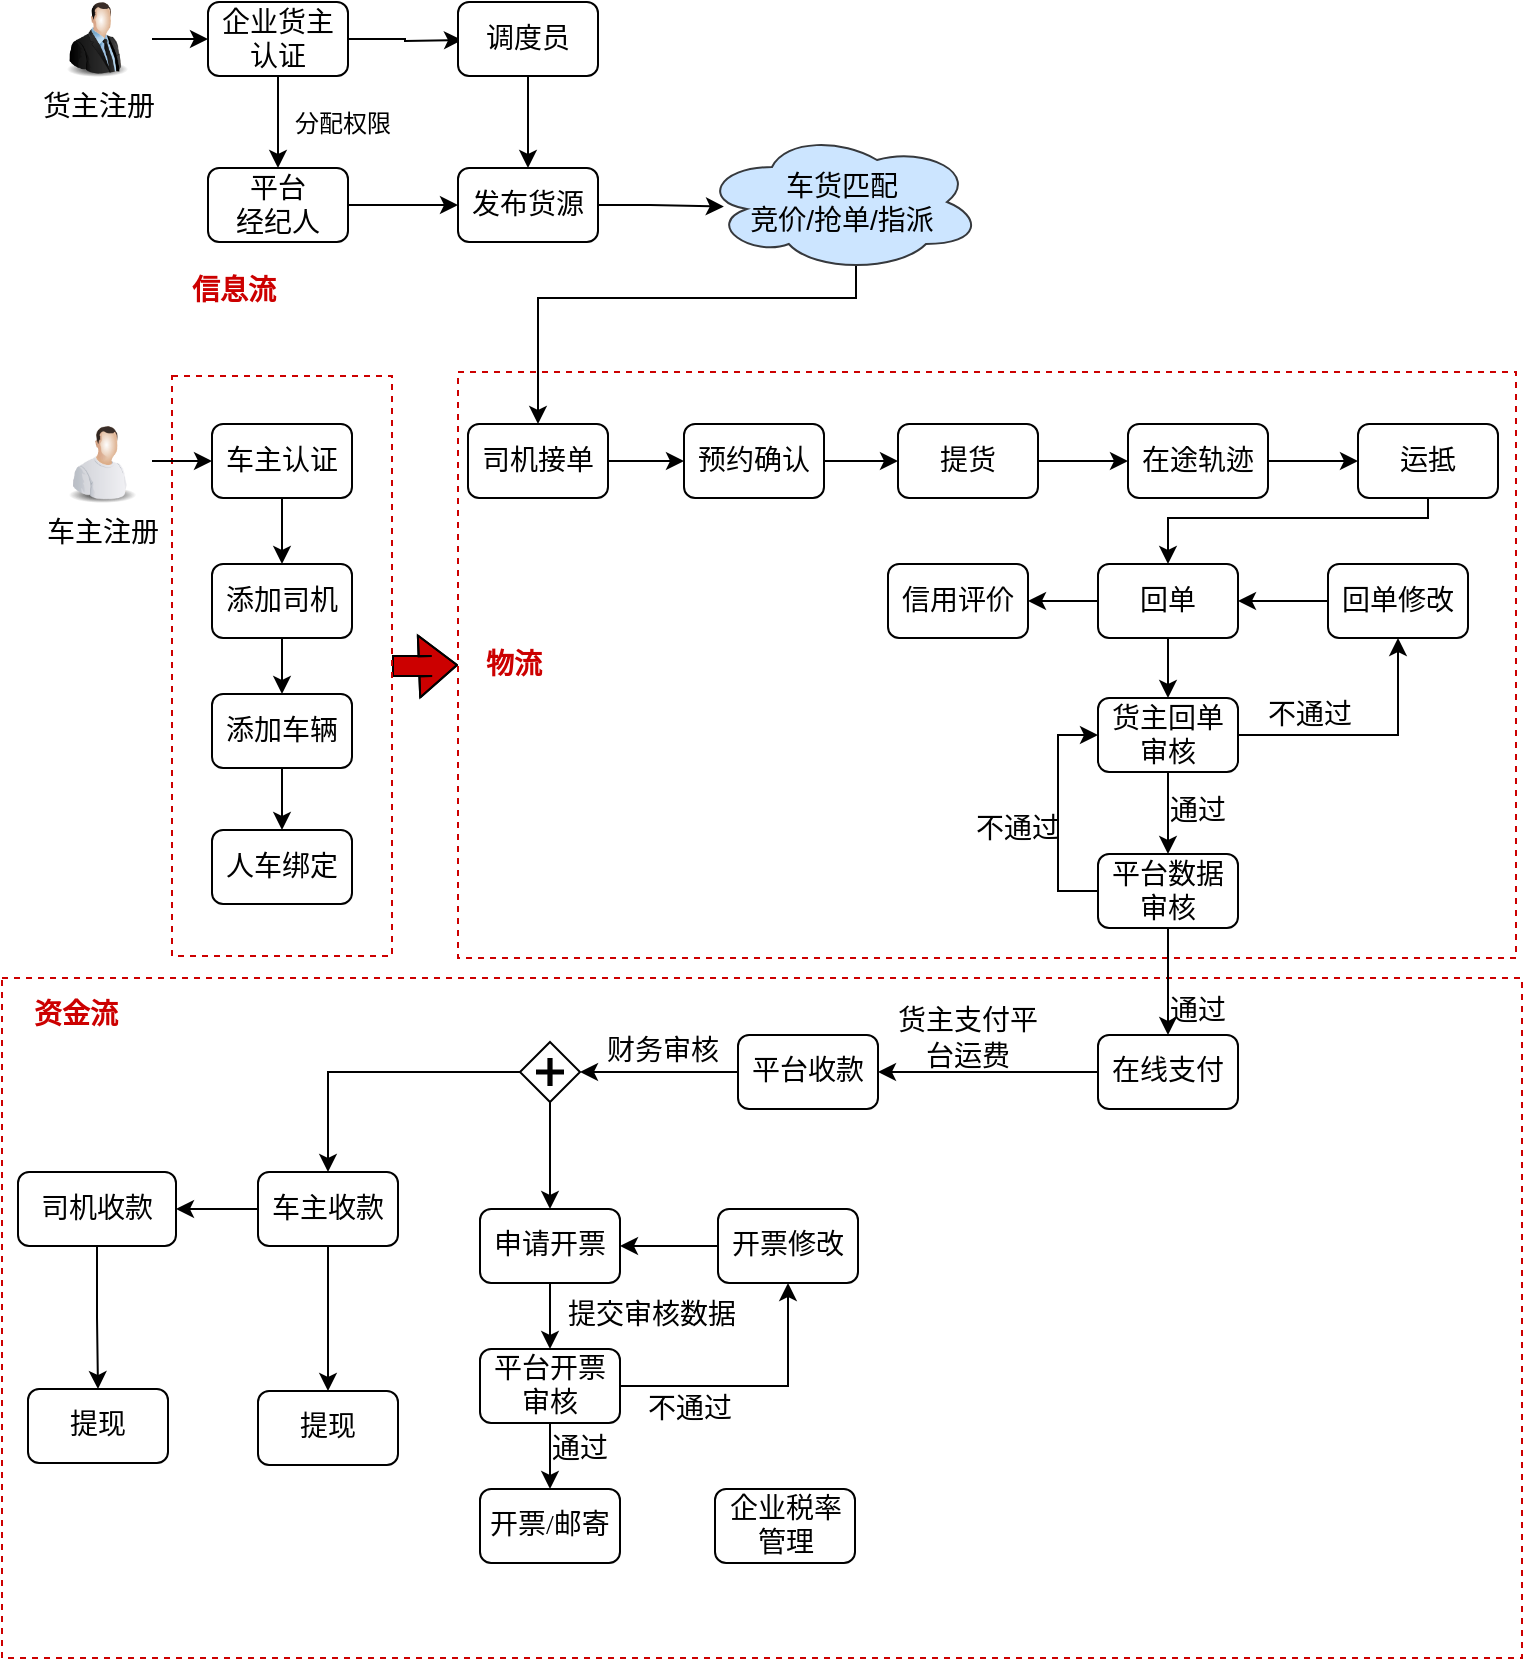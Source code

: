 <mxfile version="12.4.3" type="github" pages="1">
  <diagram id="qYqDt66bANYwKAUjIp7B" name="第 1 页">
    <mxGraphModel dx="854" dy="478" grid="1" gridSize="10" guides="1" tooltips="1" connect="1" arrows="1" fold="1" page="1" pageScale="1" pageWidth="827" pageHeight="1169" math="0" shadow="0">
      <root>
        <mxCell id="0"/>
        <mxCell id="1" parent="0"/>
        <mxCell id="UOtFKl8LUJkK913McRi7-26" value="" style="edgeStyle=orthogonalEdgeStyle;rounded=0;orthogonalLoop=1;jettySize=auto;html=1;fontSize=12;shape=flexArrow;fillColor=#CC0000;strokeColor=#000000;" parent="1" source="UOtFKl8LUJkK913McRi7-21" target="28vUUWtY91V1V11K80DQ-86" edge="1">
          <mxGeometry relative="1" as="geometry"/>
        </mxCell>
        <mxCell id="UOtFKl8LUJkK913McRi7-21" value="" style="rounded=0;whiteSpace=wrap;html=1;shadow=0;glass=0;dashed=1;comic=0;fontSize=12;strokeColor=#CC0000;" parent="1" vertex="1">
          <mxGeometry x="125" y="209" width="110" height="290" as="geometry"/>
        </mxCell>
        <mxCell id="28vUUWtY91V1V11K80DQ-142" value="" style="rounded=0;whiteSpace=wrap;html=1;shadow=0;dashed=1;strokeWidth=1;fontFamily=Verdana;fontSize=14;fillColor=none;strokeColor=#CC0000;" parent="1" vertex="1">
          <mxGeometry x="40" y="510" width="760" height="340" as="geometry"/>
        </mxCell>
        <mxCell id="28vUUWtY91V1V11K80DQ-86" value="" style="rounded=0;whiteSpace=wrap;html=1;shadow=0;strokeWidth=1;fontFamily=Verdana;fontSize=14;dashed=1;strokeColor=#CC0000;" parent="1" vertex="1">
          <mxGeometry x="268" y="207" width="529" height="293" as="geometry"/>
        </mxCell>
        <mxCell id="fRjOnY-xZo_MZWheay3A-4" style="edgeStyle=orthogonalEdgeStyle;rounded=0;orthogonalLoop=1;jettySize=auto;html=1;entryX=0;entryY=0.5;entryDx=0;entryDy=0;strokeColor=#000000;fontSize=12;fontColor=#CC0000;" edge="1" parent="1" source="28vUUWtY91V1V11K80DQ-2" target="fRjOnY-xZo_MZWheay3A-1">
          <mxGeometry relative="1" as="geometry"/>
        </mxCell>
        <mxCell id="28vUUWtY91V1V11K80DQ-2" value="司机接单" style="rounded=1;whiteSpace=wrap;html=1;shadow=0;labelBackgroundColor=none;strokeWidth=1;fontFamily=Verdana;fontSize=14;align=center;" parent="1" vertex="1">
          <mxGeometry x="273" y="233" width="70" height="37" as="geometry"/>
        </mxCell>
        <mxCell id="28vUUWtY91V1V11K80DQ-3" value="" style="edgeStyle=orthogonalEdgeStyle;rounded=0;orthogonalLoop=1;jettySize=auto;html=1;fontSize=14;fillColor=#e51400;strokeColor=#000000;" parent="1" source="28vUUWtY91V1V11K80DQ-4" target="28vUUWtY91V1V11K80DQ-6" edge="1">
          <mxGeometry relative="1" as="geometry"/>
        </mxCell>
        <mxCell id="28vUUWtY91V1V11K80DQ-4" value="提货" style="rounded=1;whiteSpace=wrap;html=1;shadow=0;labelBackgroundColor=none;strokeWidth=1;fontFamily=Verdana;fontSize=14;align=center;" parent="1" vertex="1">
          <mxGeometry x="488" y="233" width="70" height="37" as="geometry"/>
        </mxCell>
        <mxCell id="28vUUWtY91V1V11K80DQ-5" value="" style="edgeStyle=orthogonalEdgeStyle;rounded=0;orthogonalLoop=1;jettySize=auto;html=1;fontSize=14;fillColor=#e51400;strokeColor=#000000;" parent="1" source="28vUUWtY91V1V11K80DQ-6" target="28vUUWtY91V1V11K80DQ-7" edge="1">
          <mxGeometry relative="1" as="geometry"/>
        </mxCell>
        <mxCell id="28vUUWtY91V1V11K80DQ-6" value="在途轨迹" style="rounded=1;whiteSpace=wrap;html=1;shadow=0;labelBackgroundColor=none;strokeWidth=1;fontFamily=Verdana;fontSize=14;align=center;" parent="1" vertex="1">
          <mxGeometry x="603" y="233" width="70" height="37" as="geometry"/>
        </mxCell>
        <mxCell id="28vUUWtY91V1V11K80DQ-9" value="" style="edgeStyle=orthogonalEdgeStyle;rounded=0;orthogonalLoop=1;jettySize=auto;html=1;fontSize=14;fillColor=#e51400;strokeColor=#000000;" parent="1" source="28vUUWtY91V1V11K80DQ-7" target="28vUUWtY91V1V11K80DQ-8" edge="1">
          <mxGeometry relative="1" as="geometry">
            <Array as="points">
              <mxPoint x="753" y="280"/>
              <mxPoint x="623" y="280"/>
            </Array>
          </mxGeometry>
        </mxCell>
        <mxCell id="28vUUWtY91V1V11K80DQ-7" value="运抵" style="rounded=1;whiteSpace=wrap;html=1;shadow=0;labelBackgroundColor=none;strokeWidth=1;fontFamily=Verdana;fontSize=14;align=center;" parent="1" vertex="1">
          <mxGeometry x="718" y="233" width="70" height="37" as="geometry"/>
        </mxCell>
        <mxCell id="28vUUWtY91V1V11K80DQ-15" value="" style="edgeStyle=orthogonalEdgeStyle;rounded=0;orthogonalLoop=1;jettySize=auto;html=1;fontSize=14;fillColor=#e51400;strokeColor=#000000;" parent="1" source="28vUUWtY91V1V11K80DQ-8" target="28vUUWtY91V1V11K80DQ-14" edge="1">
          <mxGeometry relative="1" as="geometry"/>
        </mxCell>
        <mxCell id="UOtFKl8LUJkK913McRi7-37" value="" style="edgeStyle=orthogonalEdgeStyle;rounded=0;orthogonalLoop=1;jettySize=auto;html=1;strokeColor=#000000;fontSize=12;fontColor=#CC0000;" parent="1" source="28vUUWtY91V1V11K80DQ-8" target="UOtFKl8LUJkK913McRi7-36" edge="1">
          <mxGeometry relative="1" as="geometry"/>
        </mxCell>
        <mxCell id="28vUUWtY91V1V11K80DQ-8" value="回单" style="rounded=1;whiteSpace=wrap;html=1;shadow=0;labelBackgroundColor=none;strokeWidth=1;fontFamily=Verdana;fontSize=14;align=center;" parent="1" vertex="1">
          <mxGeometry x="588" y="303" width="70" height="37" as="geometry"/>
        </mxCell>
        <mxCell id="28vUUWtY91V1V11K80DQ-39" style="edgeStyle=orthogonalEdgeStyle;rounded=0;orthogonalLoop=1;jettySize=auto;html=1;entryX=0.5;entryY=1;entryDx=0;entryDy=0;fontSize=14;" parent="1" source="28vUUWtY91V1V11K80DQ-14" target="28vUUWtY91V1V11K80DQ-38" edge="1">
          <mxGeometry relative="1" as="geometry"/>
        </mxCell>
        <mxCell id="UOtFKl8LUJkK913McRi7-38" style="edgeStyle=orthogonalEdgeStyle;rounded=0;orthogonalLoop=1;jettySize=auto;html=1;entryX=0.5;entryY=0;entryDx=0;entryDy=0;strokeColor=#000000;fontSize=12;fontColor=#CC0000;" parent="1" source="28vUUWtY91V1V11K80DQ-14" target="iF3wOTfzOUe_LDXgfB9u-4" edge="1">
          <mxGeometry relative="1" as="geometry"/>
        </mxCell>
        <mxCell id="28vUUWtY91V1V11K80DQ-14" value="货主回单审核" style="rounded=1;whiteSpace=wrap;html=1;shadow=0;labelBackgroundColor=none;strokeWidth=1;fontFamily=Verdana;fontSize=14;align=center;" parent="1" vertex="1">
          <mxGeometry x="588" y="370" width="70" height="37" as="geometry"/>
        </mxCell>
        <mxCell id="UOtFKl8LUJkK913McRi7-39" value="" style="edgeStyle=orthogonalEdgeStyle;rounded=0;orthogonalLoop=1;jettySize=auto;html=1;strokeColor=#000000;fontSize=12;fontColor=#CC0000;" parent="1" source="iF3wOTfzOUe_LDXgfB9u-4" target="28vUUWtY91V1V11K80DQ-30" edge="1">
          <mxGeometry relative="1" as="geometry"/>
        </mxCell>
        <mxCell id="UOtFKl8LUJkK913McRi7-41" style="edgeStyle=orthogonalEdgeStyle;rounded=0;orthogonalLoop=1;jettySize=auto;html=1;entryX=0;entryY=0.5;entryDx=0;entryDy=0;strokeColor=#000000;fontSize=12;fontColor=#CC0000;exitX=0;exitY=0.5;exitDx=0;exitDy=0;" parent="1" source="iF3wOTfzOUe_LDXgfB9u-4" target="28vUUWtY91V1V11K80DQ-14" edge="1">
          <mxGeometry relative="1" as="geometry"/>
        </mxCell>
        <mxCell id="iF3wOTfzOUe_LDXgfB9u-4" value="平台数据审核" style="rounded=1;whiteSpace=wrap;html=1;shadow=0;labelBackgroundColor=none;strokeWidth=1;fontFamily=Verdana;fontSize=14;align=center;" parent="1" vertex="1">
          <mxGeometry x="588" y="448" width="70" height="37" as="geometry"/>
        </mxCell>
        <mxCell id="UOtFKl8LUJkK913McRi7-44" style="edgeStyle=orthogonalEdgeStyle;rounded=0;orthogonalLoop=1;jettySize=auto;html=1;entryX=1;entryY=0.5;entryDx=0;entryDy=0;strokeColor=#000000;fontSize=12;fontColor=#CC0000;" parent="1" source="28vUUWtY91V1V11K80DQ-30" target="28vUUWtY91V1V11K80DQ-43" edge="1">
          <mxGeometry relative="1" as="geometry"/>
        </mxCell>
        <mxCell id="28vUUWtY91V1V11K80DQ-30" value="在线支付" style="rounded=1;whiteSpace=wrap;html=1;shadow=0;labelBackgroundColor=none;strokeWidth=1;fontFamily=Verdana;fontSize=14;align=center;" parent="1" vertex="1">
          <mxGeometry x="588" y="538.5" width="70" height="37" as="geometry"/>
        </mxCell>
        <mxCell id="28vUUWtY91V1V11K80DQ-55" value="" style="edgeStyle=orthogonalEdgeStyle;rounded=0;orthogonalLoop=1;jettySize=auto;html=1;fontSize=14;" parent="1" source="28vUUWtY91V1V11K80DQ-52" target="28vUUWtY91V1V11K80DQ-54" edge="1">
          <mxGeometry relative="1" as="geometry"/>
        </mxCell>
        <mxCell id="28vUUWtY91V1V11K80DQ-52" value="申请开票" style="rounded=1;whiteSpace=wrap;html=1;shadow=0;labelBackgroundColor=none;strokeWidth=1;fontFamily=Verdana;fontSize=14;align=center;" parent="1" vertex="1">
          <mxGeometry x="279" y="625.5" width="70" height="37" as="geometry"/>
        </mxCell>
        <mxCell id="28vUUWtY91V1V11K80DQ-59" style="edgeStyle=orthogonalEdgeStyle;rounded=0;orthogonalLoop=1;jettySize=auto;html=1;entryX=0.5;entryY=1;entryDx=0;entryDy=0;fontSize=14;" parent="1" source="28vUUWtY91V1V11K80DQ-54" target="28vUUWtY91V1V11K80DQ-58" edge="1">
          <mxGeometry relative="1" as="geometry"/>
        </mxCell>
        <mxCell id="28vUUWtY91V1V11K80DQ-62" value="" style="edgeStyle=orthogonalEdgeStyle;rounded=0;orthogonalLoop=1;jettySize=auto;html=1;fontSize=14;" parent="1" source="28vUUWtY91V1V11K80DQ-54" target="28vUUWtY91V1V11K80DQ-61" edge="1">
          <mxGeometry relative="1" as="geometry"/>
        </mxCell>
        <mxCell id="28vUUWtY91V1V11K80DQ-54" value="平台开票审核" style="rounded=1;whiteSpace=wrap;html=1;shadow=0;labelBackgroundColor=none;strokeWidth=1;fontFamily=Verdana;fontSize=14;align=center;" parent="1" vertex="1">
          <mxGeometry x="279" y="695.5" width="70" height="37" as="geometry"/>
        </mxCell>
        <mxCell id="28vUUWtY91V1V11K80DQ-61" value="开票/邮寄" style="rounded=1;whiteSpace=wrap;html=1;shadow=0;labelBackgroundColor=none;strokeWidth=1;fontFamily=Verdana;fontSize=14;align=center;" parent="1" vertex="1">
          <mxGeometry x="279" y="765.5" width="70" height="37" as="geometry"/>
        </mxCell>
        <mxCell id="iF3wOTfzOUe_LDXgfB9u-13" style="edgeStyle=orthogonalEdgeStyle;rounded=0;orthogonalLoop=1;jettySize=auto;html=1;fontSize=14;entryX=1;entryY=0.5;entryDx=0;entryDy=0;fillColor=#e51400;strokeColor=#000000;" parent="1" source="28vUUWtY91V1V11K80DQ-43" target="iF3wOTfzOUe_LDXgfB9u-12" edge="1">
          <mxGeometry relative="1" as="geometry">
            <mxPoint x="308" y="556.5" as="targetPoint"/>
          </mxGeometry>
        </mxCell>
        <mxCell id="28vUUWtY91V1V11K80DQ-43" value="平台收款" style="rounded=1;whiteSpace=wrap;html=1;shadow=0;labelBackgroundColor=none;strokeWidth=1;fontFamily=Verdana;fontSize=14;align=center;" parent="1" vertex="1">
          <mxGeometry x="408" y="538.5" width="70" height="37" as="geometry"/>
        </mxCell>
        <mxCell id="28vUUWtY91V1V11K80DQ-85" value="" style="edgeStyle=orthogonalEdgeStyle;rounded=0;orthogonalLoop=1;jettySize=auto;html=1;fontFamily=Verdana;fontSize=14;" parent="1" source="28vUUWtY91V1V11K80DQ-45" target="28vUUWtY91V1V11K80DQ-84" edge="1">
          <mxGeometry relative="1" as="geometry"/>
        </mxCell>
        <mxCell id="UOtFKl8LUJkK913McRi7-50" style="edgeStyle=orthogonalEdgeStyle;rounded=0;orthogonalLoop=1;jettySize=auto;html=1;entryX=1;entryY=0.5;entryDx=0;entryDy=0;strokeColor=#000000;fontSize=12;fontColor=#CC0000;" parent="1" source="28vUUWtY91V1V11K80DQ-45" target="28vUUWtY91V1V11K80DQ-129" edge="1">
          <mxGeometry relative="1" as="geometry"/>
        </mxCell>
        <mxCell id="28vUUWtY91V1V11K80DQ-45" value="车主收款" style="rounded=1;whiteSpace=wrap;html=1;shadow=0;labelBackgroundColor=none;strokeWidth=1;fontFamily=Verdana;fontSize=14;align=center;" parent="1" vertex="1">
          <mxGeometry x="168" y="607" width="70" height="37" as="geometry"/>
        </mxCell>
        <mxCell id="28vUUWtY91V1V11K80DQ-84" value="提现" style="rounded=1;whiteSpace=wrap;html=1;shadow=0;labelBackgroundColor=none;strokeWidth=1;fontFamily=Verdana;fontSize=14;align=center;" parent="1" vertex="1">
          <mxGeometry x="168" y="716.5" width="70" height="37" as="geometry"/>
        </mxCell>
        <mxCell id="UOtFKl8LUJkK913McRi7-24" style="edgeStyle=orthogonalEdgeStyle;rounded=0;orthogonalLoop=1;jettySize=auto;html=1;entryX=0.5;entryY=0;entryDx=0;entryDy=0;fontSize=12;" parent="1" source="28vUUWtY91V1V11K80DQ-10" target="UOtFKl8LUJkK913McRi7-9" edge="1">
          <mxGeometry relative="1" as="geometry"/>
        </mxCell>
        <mxCell id="28vUUWtY91V1V11K80DQ-10" value="车主认证" style="rounded=1;whiteSpace=wrap;html=1;shadow=0;labelBackgroundColor=none;strokeWidth=1;fontFamily=Verdana;fontSize=14;align=center;" parent="1" vertex="1">
          <mxGeometry x="145" y="233" width="70" height="37" as="geometry"/>
        </mxCell>
        <mxCell id="28vUUWtY91V1V11K80DQ-29" style="edgeStyle=orthogonalEdgeStyle;rounded=0;orthogonalLoop=1;jettySize=auto;html=1;entryX=0.078;entryY=0.533;entryDx=0;entryDy=0;entryPerimeter=0;fontSize=14;fillColor=#e51400;strokeColor=#000000;" parent="1" source="28vUUWtY91V1V11K80DQ-17" target="6LW1AeHPkMDRcIlr9ZgV-1" edge="1">
          <mxGeometry relative="1" as="geometry"/>
        </mxCell>
        <mxCell id="28vUUWtY91V1V11K80DQ-17" value="发布货源" style="rounded=1;whiteSpace=wrap;html=1;shadow=0;labelBackgroundColor=none;strokeWidth=1;fontFamily=Verdana;fontSize=14;align=center;" parent="1" vertex="1">
          <mxGeometry x="268" y="105" width="70" height="37" as="geometry"/>
        </mxCell>
        <mxCell id="28vUUWtY91V1V11K80DQ-23" value="" style="edgeStyle=orthogonalEdgeStyle;rounded=0;orthogonalLoop=1;jettySize=auto;html=1;fontSize=14;" parent="1" source="28vUUWtY91V1V11K80DQ-24" target="28vUUWtY91V1V11K80DQ-17" edge="1">
          <mxGeometry relative="1" as="geometry"/>
        </mxCell>
        <mxCell id="28vUUWtY91V1V11K80DQ-24" value="平台&lt;br&gt;经纪人" style="rounded=1;whiteSpace=wrap;html=1;shadow=0;labelBackgroundColor=none;strokeWidth=1;fontFamily=Verdana;fontSize=14;align=center;" parent="1" vertex="1">
          <mxGeometry x="143" y="105" width="70" height="37" as="geometry"/>
        </mxCell>
        <mxCell id="28vUUWtY91V1V11K80DQ-40" value="" style="edgeStyle=orthogonalEdgeStyle;rounded=0;orthogonalLoop=1;jettySize=auto;html=1;fontSize=14;" parent="1" source="28vUUWtY91V1V11K80DQ-38" target="28vUUWtY91V1V11K80DQ-8" edge="1">
          <mxGeometry relative="1" as="geometry"/>
        </mxCell>
        <mxCell id="28vUUWtY91V1V11K80DQ-38" value="回单修改" style="rounded=1;whiteSpace=wrap;html=1;shadow=0;labelBackgroundColor=none;strokeWidth=1;fontFamily=Verdana;fontSize=14;align=center;" parent="1" vertex="1">
          <mxGeometry x="703" y="303" width="70" height="37" as="geometry"/>
        </mxCell>
        <mxCell id="28vUUWtY91V1V11K80DQ-49" value="&lt;span style=&quot;font-family: verdana; font-size: 14px;&quot;&gt;货主支付平台运费&lt;/span&gt;" style="text;html=1;strokeColor=none;fillColor=none;align=center;verticalAlign=middle;whiteSpace=wrap;rounded=0;fontSize=14;" parent="1" vertex="1">
          <mxGeometry x="483" y="530" width="80" height="20" as="geometry"/>
        </mxCell>
        <mxCell id="28vUUWtY91V1V11K80DQ-131" style="edgeStyle=orthogonalEdgeStyle;rounded=0;orthogonalLoop=1;jettySize=auto;html=1;entryX=1;entryY=0.5;entryDx=0;entryDy=0;fontFamily=Verdana;fontSize=14;" parent="1" source="28vUUWtY91V1V11K80DQ-58" target="28vUUWtY91V1V11K80DQ-52" edge="1">
          <mxGeometry relative="1" as="geometry"/>
        </mxCell>
        <mxCell id="28vUUWtY91V1V11K80DQ-58" value="开票修改" style="rounded=1;whiteSpace=wrap;html=1;shadow=0;labelBackgroundColor=none;strokeWidth=1;fontFamily=Verdana;fontSize=14;align=center;" parent="1" vertex="1">
          <mxGeometry x="398" y="625.5" width="70" height="37" as="geometry"/>
        </mxCell>
        <mxCell id="28vUUWtY91V1V11K80DQ-79" value="不通过" style="text;html=1;strokeColor=none;fillColor=none;align=center;verticalAlign=middle;whiteSpace=wrap;rounded=0;shadow=0;fontFamily=Verdana;fontSize=14;" parent="1" vertex="1">
          <mxGeometry x="670" y="369" width="48" height="20" as="geometry"/>
        </mxCell>
        <mxCell id="28vUUWtY91V1V11K80DQ-80" value="通过" style="text;html=1;strokeColor=none;fillColor=none;align=center;verticalAlign=middle;whiteSpace=wrap;rounded=0;shadow=0;fontFamily=Verdana;fontSize=14;" parent="1" vertex="1">
          <mxGeometry x="618" y="417" width="40" height="20" as="geometry"/>
        </mxCell>
        <mxCell id="28vUUWtY91V1V11K80DQ-87" value="物流" style="text;html=1;strokeColor=none;fillColor=none;align=center;verticalAlign=middle;whiteSpace=wrap;rounded=0;shadow=0;dashed=1;fontFamily=Verdana;fontSize=14;fontStyle=1;fontColor=#CC0000;" parent="1" vertex="1">
          <mxGeometry x="249" y="343.5" width="94" height="20" as="geometry"/>
        </mxCell>
        <mxCell id="28vUUWtY91V1V11K80DQ-100" value="" style="edgeStyle=orthogonalEdgeStyle;rounded=0;orthogonalLoop=1;jettySize=auto;html=1;fontFamily=Verdana;fontSize=14;" parent="1" source="28vUUWtY91V1V11K80DQ-90" target="28vUUWtY91V1V11K80DQ-10" edge="1">
          <mxGeometry relative="1" as="geometry"/>
        </mxCell>
        <mxCell id="28vUUWtY91V1V11K80DQ-90" value="车主注册" style="image;html=1;labelBackgroundColor=#ffffff;image=img/lib/clip_art/people/Worker_Man_128x128.png;rounded=1;shadow=0;dashed=1;strokeWidth=1;fontFamily=Verdana;fontSize=14;" parent="1" vertex="1">
          <mxGeometry x="65" y="230" width="50" height="43" as="geometry"/>
        </mxCell>
        <mxCell id="28vUUWtY91V1V11K80DQ-98" value="" style="edgeStyle=orthogonalEdgeStyle;rounded=0;orthogonalLoop=1;jettySize=auto;html=1;fontFamily=Verdana;fontSize=14;" parent="1" source="28vUUWtY91V1V11K80DQ-94" target="28vUUWtY91V1V11K80DQ-96" edge="1">
          <mxGeometry relative="1" as="geometry"/>
        </mxCell>
        <mxCell id="28vUUWtY91V1V11K80DQ-94" value="货主注册" style="image;html=1;labelBackgroundColor=#ffffff;image=img/lib/clip_art/people/Suit_Man_128x128.png;rounded=1;shadow=0;dashed=1;strokeWidth=1;fontFamily=Verdana;fontSize=14;" parent="1" vertex="1">
          <mxGeometry x="60" y="21" width="55" height="39" as="geometry"/>
        </mxCell>
        <mxCell id="28vUUWtY91V1V11K80DQ-107" style="edgeStyle=orthogonalEdgeStyle;rounded=0;orthogonalLoop=1;jettySize=auto;html=1;entryX=0;entryY=0.5;entryDx=0;entryDy=0;fontFamily=Verdana;fontSize=14;" parent="1" source="28vUUWtY91V1V11K80DQ-96" edge="1">
          <mxGeometry relative="1" as="geometry">
            <mxPoint x="270" y="41" as="targetPoint"/>
          </mxGeometry>
        </mxCell>
        <mxCell id="UOtFKl8LUJkK913McRi7-5" style="edgeStyle=orthogonalEdgeStyle;rounded=0;orthogonalLoop=1;jettySize=auto;html=1;fontSize=12;" parent="1" source="28vUUWtY91V1V11K80DQ-96" target="28vUUWtY91V1V11K80DQ-24" edge="1">
          <mxGeometry relative="1" as="geometry"/>
        </mxCell>
        <mxCell id="28vUUWtY91V1V11K80DQ-96" value="企业货主认证" style="rounded=1;whiteSpace=wrap;html=1;shadow=0;labelBackgroundColor=none;strokeWidth=1;fontFamily=Verdana;fontSize=14;align=center;" parent="1" vertex="1">
          <mxGeometry x="143" y="22" width="70" height="37" as="geometry"/>
        </mxCell>
        <mxCell id="UOtFKl8LUJkK913McRi7-47" style="edgeStyle=orthogonalEdgeStyle;rounded=0;orthogonalLoop=1;jettySize=auto;html=1;entryX=0.5;entryY=0;entryDx=0;entryDy=0;strokeColor=#000000;fontSize=12;fontColor=#CC0000;" parent="1" source="28vUUWtY91V1V11K80DQ-112" target="28vUUWtY91V1V11K80DQ-17" edge="1">
          <mxGeometry relative="1" as="geometry"/>
        </mxCell>
        <mxCell id="28vUUWtY91V1V11K80DQ-112" value="调度员" style="rounded=1;whiteSpace=wrap;html=1;shadow=0;labelBackgroundColor=none;strokeWidth=1;fontFamily=Verdana;fontSize=14;align=center;" parent="1" vertex="1">
          <mxGeometry x="268" y="22" width="70" height="37" as="geometry"/>
        </mxCell>
        <mxCell id="28vUUWtY91V1V11K80DQ-120" value="资金流" style="text;html=1;strokeColor=none;fillColor=none;align=center;verticalAlign=middle;whiteSpace=wrap;rounded=0;shadow=0;dashed=1;fontFamily=Verdana;fontSize=14;fontStyle=1;fontColor=#CC0000;" parent="1" vertex="1">
          <mxGeometry x="48" y="518.5" width="58" height="20" as="geometry"/>
        </mxCell>
        <mxCell id="28vUUWtY91V1V11K80DQ-122" value="企业税率管理" style="rounded=1;whiteSpace=wrap;html=1;shadow=0;labelBackgroundColor=none;strokeWidth=1;fontFamily=Verdana;fontSize=14;align=center;" parent="1" vertex="1">
          <mxGeometry x="396.5" y="765.5" width="70" height="37" as="geometry"/>
        </mxCell>
        <mxCell id="28vUUWtY91V1V11K80DQ-123" value="提交审核数据" style="text;html=1;strokeColor=none;fillColor=none;align=center;verticalAlign=middle;whiteSpace=wrap;rounded=0;shadow=0;dashed=1;fontFamily=Verdana;fontSize=14;" parent="1" vertex="1">
          <mxGeometry x="322" y="669" width="86" height="20" as="geometry"/>
        </mxCell>
        <mxCell id="28vUUWtY91V1V11K80DQ-138" style="edgeStyle=orthogonalEdgeStyle;rounded=0;orthogonalLoop=1;jettySize=auto;html=1;entryX=0.5;entryY=0;entryDx=0;entryDy=0;fontFamily=Verdana;fontSize=14;" parent="1" source="28vUUWtY91V1V11K80DQ-129" target="28vUUWtY91V1V11K80DQ-137" edge="1">
          <mxGeometry relative="1" as="geometry"/>
        </mxCell>
        <mxCell id="28vUUWtY91V1V11K80DQ-129" value="司机收款" style="rounded=1;whiteSpace=wrap;html=1;shadow=0;labelBackgroundColor=none;strokeWidth=1;fontFamily=Verdana;fontSize=14;align=center;" parent="1" vertex="1">
          <mxGeometry x="48" y="607" width="79" height="37" as="geometry"/>
        </mxCell>
        <mxCell id="28vUUWtY91V1V11K80DQ-136" style="edgeStyle=orthogonalEdgeStyle;rounded=0;orthogonalLoop=1;jettySize=auto;html=1;entryX=0.5;entryY=0;entryDx=0;entryDy=0;fontFamily=Verdana;fontSize=14;fillColor=#e51400;strokeColor=#000000;exitX=0;exitY=0.5;exitDx=0;exitDy=0;" parent="1" source="iF3wOTfzOUe_LDXgfB9u-12" target="28vUUWtY91V1V11K80DQ-45" edge="1">
          <mxGeometry relative="1" as="geometry">
            <mxPoint x="278" y="556" as="sourcePoint"/>
          </mxGeometry>
        </mxCell>
        <mxCell id="28vUUWtY91V1V11K80DQ-137" value="提现" style="rounded=1;whiteSpace=wrap;html=1;shadow=0;labelBackgroundColor=none;strokeWidth=1;fontFamily=Verdana;fontSize=14;align=center;" parent="1" vertex="1">
          <mxGeometry x="53" y="715.5" width="70" height="37" as="geometry"/>
        </mxCell>
        <mxCell id="28vUUWtY91V1V11K80DQ-139" value="财务审核" style="text;html=1;strokeColor=none;fillColor=none;align=center;verticalAlign=middle;whiteSpace=wrap;rounded=0;shadow=0;dashed=1;fontFamily=Verdana;fontSize=14;" parent="1" vertex="1">
          <mxGeometry x="340.5" y="537" width="59" height="20" as="geometry"/>
        </mxCell>
        <mxCell id="6LW1AeHPkMDRcIlr9ZgV-7" style="edgeStyle=orthogonalEdgeStyle;rounded=0;orthogonalLoop=1;jettySize=auto;html=1;entryX=0.5;entryY=0;entryDx=0;entryDy=0;exitX=0.55;exitY=0.95;exitDx=0;exitDy=0;exitPerimeter=0;fontSize=14;fillColor=#e51400;strokeColor=#000000;" parent="1" source="6LW1AeHPkMDRcIlr9ZgV-1" target="28vUUWtY91V1V11K80DQ-2" edge="1">
          <mxGeometry relative="1" as="geometry">
            <Array as="points">
              <mxPoint x="467" y="170"/>
              <mxPoint x="308" y="170"/>
            </Array>
          </mxGeometry>
        </mxCell>
        <mxCell id="6LW1AeHPkMDRcIlr9ZgV-1" value="车货匹配&lt;br style=&quot;font-size: 14px&quot;&gt;竞价/抢单/指派" style="ellipse;shape=cloud;whiteSpace=wrap;html=1;fontSize=14;fillColor=#cce5ff;strokeColor=#36393d;" parent="1" vertex="1">
          <mxGeometry x="390" y="87" width="140" height="70" as="geometry"/>
        </mxCell>
        <mxCell id="iF3wOTfzOUe_LDXgfB9u-14" style="edgeStyle=orthogonalEdgeStyle;rounded=0;orthogonalLoop=1;jettySize=auto;html=1;entryX=0.5;entryY=0;entryDx=0;entryDy=0;fontSize=14;fillColor=#e51400;strokeColor=#000000;" parent="1" source="iF3wOTfzOUe_LDXgfB9u-12" target="28vUUWtY91V1V11K80DQ-52" edge="1">
          <mxGeometry relative="1" as="geometry"/>
        </mxCell>
        <mxCell id="iF3wOTfzOUe_LDXgfB9u-12" value="" style="shape=mxgraph.bpmn.shape;html=1;verticalLabelPosition=bottom;labelBackgroundColor=#ffffff;verticalAlign=top;perimeter=rhombusPerimeter;background=gateway;outline=none;symbol=parallelGw;rounded=1;shadow=0;strokeWidth=1;fontFamily=Verdana;fontSize=14;align=center;" parent="1" vertex="1">
          <mxGeometry x="299" y="542" width="30" height="30" as="geometry"/>
        </mxCell>
        <mxCell id="UOtFKl8LUJkK913McRi7-6" value="分配权限" style="text;html=1;align=center;verticalAlign=middle;resizable=0;points=[];;autosize=1;fontSize=12;" parent="1" vertex="1">
          <mxGeometry x="180" y="72.5" width="60" height="20" as="geometry"/>
        </mxCell>
        <mxCell id="UOtFKl8LUJkK913McRi7-12" style="edgeStyle=orthogonalEdgeStyle;rounded=0;orthogonalLoop=1;jettySize=auto;html=1;entryX=0.5;entryY=0;entryDx=0;entryDy=0;fontSize=12;" parent="1" source="UOtFKl8LUJkK913McRi7-9" target="UOtFKl8LUJkK913McRi7-10" edge="1">
          <mxGeometry relative="1" as="geometry"/>
        </mxCell>
        <mxCell id="UOtFKl8LUJkK913McRi7-9" value="添加司机" style="rounded=1;whiteSpace=wrap;html=1;shadow=0;labelBackgroundColor=none;strokeWidth=1;fontFamily=Verdana;fontSize=14;align=center;" parent="1" vertex="1">
          <mxGeometry x="145" y="303" width="70" height="37" as="geometry"/>
        </mxCell>
        <mxCell id="UOtFKl8LUJkK913McRi7-16" value="" style="edgeStyle=orthogonalEdgeStyle;rounded=0;orthogonalLoop=1;jettySize=auto;html=1;fontSize=12;" parent="1" source="UOtFKl8LUJkK913McRi7-10" target="UOtFKl8LUJkK913McRi7-15" edge="1">
          <mxGeometry relative="1" as="geometry"/>
        </mxCell>
        <mxCell id="UOtFKl8LUJkK913McRi7-10" value="添加车辆" style="rounded=1;whiteSpace=wrap;html=1;shadow=0;labelBackgroundColor=none;strokeWidth=1;fontFamily=Verdana;fontSize=14;align=center;" parent="1" vertex="1">
          <mxGeometry x="145" y="368" width="70" height="37" as="geometry"/>
        </mxCell>
        <mxCell id="UOtFKl8LUJkK913McRi7-15" value="人车绑定" style="rounded=1;whiteSpace=wrap;html=1;shadow=0;labelBackgroundColor=none;strokeWidth=1;fontFamily=Verdana;fontSize=14;align=center;" parent="1" vertex="1">
          <mxGeometry x="145" y="436" width="70" height="37" as="geometry"/>
        </mxCell>
        <mxCell id="UOtFKl8LUJkK913McRi7-36" value="信用评价" style="rounded=1;whiteSpace=wrap;html=1;shadow=0;labelBackgroundColor=none;strokeWidth=1;fontFamily=Verdana;fontSize=14;align=center;" parent="1" vertex="1">
          <mxGeometry x="483" y="303" width="70" height="37" as="geometry"/>
        </mxCell>
        <mxCell id="UOtFKl8LUJkK913McRi7-42" value="不通过" style="text;html=1;strokeColor=none;fillColor=none;align=center;verticalAlign=middle;whiteSpace=wrap;rounded=0;shadow=0;fontFamily=Verdana;fontSize=14;" parent="1" vertex="1">
          <mxGeometry x="524" y="426" width="48" height="20" as="geometry"/>
        </mxCell>
        <mxCell id="UOtFKl8LUJkK913McRi7-43" value="通过" style="text;html=1;strokeColor=none;fillColor=none;align=center;verticalAlign=middle;whiteSpace=wrap;rounded=0;shadow=0;fontFamily=Verdana;fontSize=14;" parent="1" vertex="1">
          <mxGeometry x="618" y="517" width="40" height="20" as="geometry"/>
        </mxCell>
        <mxCell id="UOtFKl8LUJkK913McRi7-51" value="不通过" style="text;html=1;strokeColor=none;fillColor=none;align=center;verticalAlign=middle;whiteSpace=wrap;rounded=0;shadow=0;fontFamily=Verdana;fontSize=14;" parent="1" vertex="1">
          <mxGeometry x="360" y="715.5" width="48" height="20" as="geometry"/>
        </mxCell>
        <mxCell id="UOtFKl8LUJkK913McRi7-52" value="通过" style="text;html=1;strokeColor=none;fillColor=none;align=center;verticalAlign=middle;whiteSpace=wrap;rounded=0;shadow=0;fontFamily=Verdana;fontSize=14;" parent="1" vertex="1">
          <mxGeometry x="309" y="735.5" width="40" height="20" as="geometry"/>
        </mxCell>
        <mxCell id="fRjOnY-xZo_MZWheay3A-5" style="edgeStyle=orthogonalEdgeStyle;rounded=0;orthogonalLoop=1;jettySize=auto;html=1;entryX=0;entryY=0.5;entryDx=0;entryDy=0;strokeColor=#000000;fontSize=12;fontColor=#CC0000;" edge="1" parent="1" source="fRjOnY-xZo_MZWheay3A-1" target="28vUUWtY91V1V11K80DQ-4">
          <mxGeometry relative="1" as="geometry"/>
        </mxCell>
        <mxCell id="fRjOnY-xZo_MZWheay3A-1" value="预约确认" style="rounded=1;whiteSpace=wrap;html=1;shadow=0;labelBackgroundColor=none;strokeWidth=1;fontFamily=Verdana;fontSize=14;align=center;" vertex="1" parent="1">
          <mxGeometry x="381" y="233" width="70" height="37" as="geometry"/>
        </mxCell>
        <mxCell id="fRjOnY-xZo_MZWheay3A-6" value="信息流" style="text;html=1;strokeColor=none;fillColor=none;align=center;verticalAlign=middle;whiteSpace=wrap;rounded=0;shadow=0;dashed=1;fontFamily=Verdana;fontSize=14;fontStyle=1;fontColor=#CC0000;" vertex="1" parent="1">
          <mxGeometry x="127" y="157" width="58" height="20" as="geometry"/>
        </mxCell>
      </root>
    </mxGraphModel>
  </diagram>
</mxfile>
